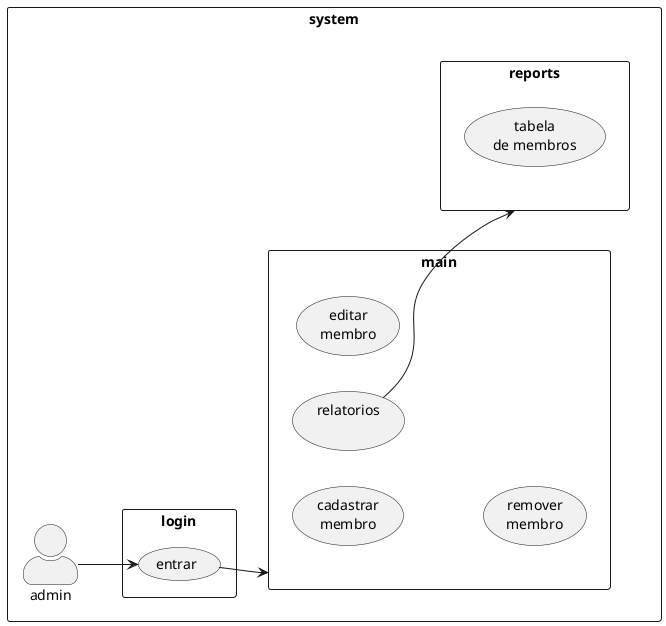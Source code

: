 @startuml usecase_main
left to right direction
skinparam actorStyle awesome

rectangle system{
    :admin: 
    rectangle login{
        (entrar)
        
        admin --> entrar 
    }
    
    rectangle main{
        
        (cadastrar\nmembro) as cd 
        (editar\nmembro) as edit 
        (remover\nmembro) as rm
        (relatorios\n) as rl
        entrar --> main
        
        }
        
     rectangle reports{
        (tabela\nde membros)
     }
    rl --> reports
     
}
@enduml
